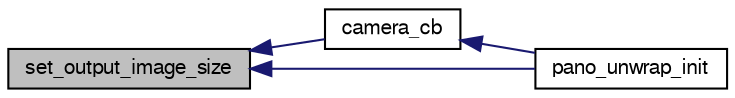 digraph "set_output_image_size"
{
  edge [fontname="FreeSans",fontsize="10",labelfontname="FreeSans",labelfontsize="10"];
  node [fontname="FreeSans",fontsize="10",shape=record];
  rankdir="LR";
  Node1 [label="set_output_image_size",height=0.2,width=0.4,color="black", fillcolor="grey75", style="filled", fontcolor="black"];
  Node1 -> Node2 [dir="back",color="midnightblue",fontsize="10",style="solid",fontname="FreeSans"];
  Node2 [label="camera_cb",height=0.2,width=0.4,color="black", fillcolor="white", style="filled",URL="$pano__unwrap_8c.html#a710b27b04793f5a2412ab67f7eb0bb54"];
  Node2 -> Node3 [dir="back",color="midnightblue",fontsize="10",style="solid",fontname="FreeSans"];
  Node3 [label="pano_unwrap_init",height=0.2,width=0.4,color="black", fillcolor="white", style="filled",URL="$pano__unwrap_8h.html#a03d0332c435b1307c5961073eaa4ff63"];
  Node1 -> Node3 [dir="back",color="midnightblue",fontsize="10",style="solid",fontname="FreeSans"];
}
